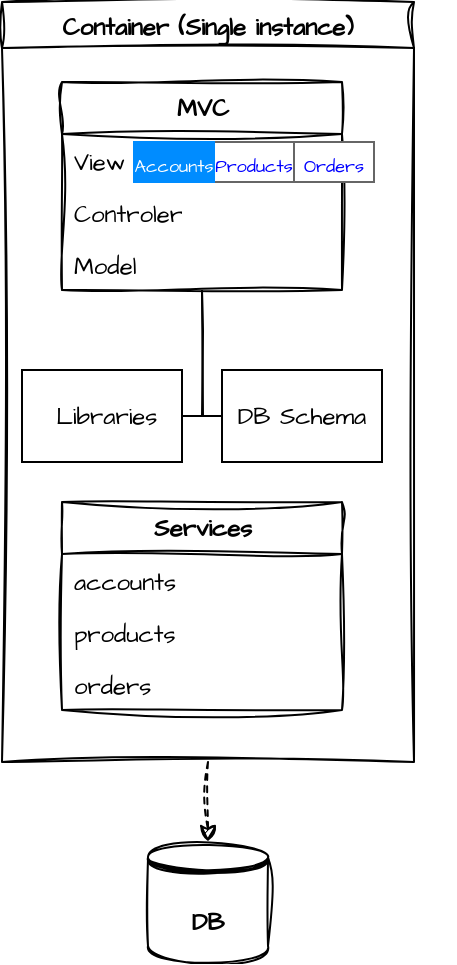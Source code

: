<mxfile version="22.1.16" type="device">
  <diagram name="Page-1" id="XLxIXfoqBBUXvLyNZZXf">
    <mxGraphModel dx="1036" dy="654" grid="1" gridSize="10" guides="1" tooltips="1" connect="1" arrows="1" fold="1" page="1" pageScale="1" pageWidth="827" pageHeight="1169" math="0" shadow="0">
      <root>
        <mxCell id="0" />
        <mxCell id="1" parent="0" />
        <mxCell id="-8HWN1AUEytgHQln095R-3" value="&lt;font face=&quot;Architects Daughter&quot;&gt;&lt;b&gt;DB&lt;/b&gt;&lt;/font&gt;" style="shape=datastore;whiteSpace=wrap;html=1;sketch=1;curveFitting=1;jiggle=2;" parent="1" vertex="1">
          <mxGeometry x="383" y="620" width="60" height="60" as="geometry" />
        </mxCell>
        <mxCell id="-8HWN1AUEytgHQln095R-9" style="rounded=1;orthogonalLoop=1;jettySize=auto;html=1;entryX=0.5;entryY=0;entryDx=0;entryDy=0;sketch=1;curveFitting=1;jiggle=2;exitX=0.5;exitY=1;exitDx=0;exitDy=0;dashed=1;" parent="1" target="-8HWN1AUEytgHQln095R-3" edge="1">
          <mxGeometry relative="1" as="geometry">
            <mxPoint x="413" y="580" as="sourcePoint" />
          </mxGeometry>
        </mxCell>
        <mxCell id="dVC1breJrf6fQVDfl0i--9" value="Container (Single instance)" style="swimlane;sketch=1;curveFitting=1;jiggle=2;fontFamily=Architects Daughter;startSize=23;fontSource=https%3A%2F%2Ffonts.googleapis.com%2Fcss%3Ffamily%3DArchitects%2BDaughter;" vertex="1" parent="1">
          <mxGeometry x="310" y="200" width="206" height="380" as="geometry" />
        </mxCell>
        <mxCell id="dVC1breJrf6fQVDfl0i--10" value="&lt;font data-font-src=&quot;https://fonts.googleapis.com/css?family=Architects+Daughter&quot; face=&quot;Architects Daughter&quot;&gt;&lt;b&gt;MVC&lt;/b&gt;&lt;/font&gt;" style="swimlane;fontStyle=0;childLayout=stackLayout;horizontal=1;startSize=26;fillColor=none;horizontalStack=0;resizeParent=1;resizeParentMax=0;resizeLast=0;collapsible=1;marginBottom=0;html=1;sketch=1;curveFitting=1;jiggle=2;" vertex="1" parent="dVC1breJrf6fQVDfl0i--9">
          <mxGeometry x="30" y="40" width="140" height="104" as="geometry" />
        </mxCell>
        <mxCell id="dVC1breJrf6fQVDfl0i--11" value="&lt;font data-font-src=&quot;https://fonts.googleapis.com/css?family=Architects+Daughter&quot; face=&quot;Architects Daughter&quot;&gt;View&lt;/font&gt;" style="text;strokeColor=none;fillColor=none;align=left;verticalAlign=top;spacingLeft=4;spacingRight=4;overflow=hidden;rotatable=0;points=[[0,0.5],[1,0.5]];portConstraint=eastwest;whiteSpace=wrap;html=1;" vertex="1" parent="dVC1breJrf6fQVDfl0i--10">
          <mxGeometry y="26" width="140" height="26" as="geometry" />
        </mxCell>
        <mxCell id="dVC1breJrf6fQVDfl0i--12" value="&lt;font data-font-src=&quot;https://fonts.googleapis.com/css?family=Architects+Daughter&quot; face=&quot;Architects Daughter&quot;&gt;Controler&lt;/font&gt;" style="text;strokeColor=none;fillColor=none;align=left;verticalAlign=top;spacingLeft=4;spacingRight=4;overflow=hidden;rotatable=0;points=[[0,0.5],[1,0.5]];portConstraint=eastwest;whiteSpace=wrap;html=1;" vertex="1" parent="dVC1breJrf6fQVDfl0i--10">
          <mxGeometry y="52" width="140" height="26" as="geometry" />
        </mxCell>
        <mxCell id="dVC1breJrf6fQVDfl0i--13" value="&lt;font face=&quot;Architects Daughter&quot;&gt;Model&lt;/font&gt;" style="text;strokeColor=none;fillColor=none;align=left;verticalAlign=top;spacingLeft=4;spacingRight=4;overflow=hidden;rotatable=0;points=[[0,0.5],[1,0.5]];portConstraint=eastwest;whiteSpace=wrap;html=1;" vertex="1" parent="dVC1breJrf6fQVDfl0i--10">
          <mxGeometry y="78" width="140" height="26" as="geometry" />
        </mxCell>
        <mxCell id="dVC1breJrf6fQVDfl0i--14" value="" style="edgeStyle=orthogonalEdgeStyle;sourcePerimeterSpacing=0;targetPerimeterSpacing=0;startArrow=none;endArrow=none;rounded=0;targetPortConstraint=eastwest;sourcePortConstraint=northsouth;curved=0;rounded=0;" edge="1" parent="dVC1breJrf6fQVDfl0i--9" target="dVC1breJrf6fQVDfl0i--16">
          <mxGeometry relative="1" as="geometry">
            <mxPoint x="100" y="144" as="sourcePoint" />
          </mxGeometry>
        </mxCell>
        <mxCell id="dVC1breJrf6fQVDfl0i--15" value="" style="edgeStyle=orthogonalEdgeStyle;sourcePerimeterSpacing=0;targetPerimeterSpacing=0;startArrow=none;endArrow=none;rounded=0;targetPortConstraint=eastwest;sourcePortConstraint=northsouth;curved=0;rounded=0;" edge="1" parent="dVC1breJrf6fQVDfl0i--9" target="dVC1breJrf6fQVDfl0i--17">
          <mxGeometry relative="1" as="geometry">
            <mxPoint x="100" y="144" as="sourcePoint" />
          </mxGeometry>
        </mxCell>
        <mxCell id="dVC1breJrf6fQVDfl0i--16" value="&lt;font face=&quot;Architects Daughter&quot;&gt;&amp;nbsp;Libraries&lt;/font&gt;" style="whiteSpace=wrap;html=1;align=center;verticalAlign=middle;treeFolding=1;treeMoving=1;" vertex="1" parent="dVC1breJrf6fQVDfl0i--9">
          <mxGeometry x="10" y="184" width="80" height="46" as="geometry" />
        </mxCell>
        <mxCell id="dVC1breJrf6fQVDfl0i--17" value="&lt;font data-font-src=&quot;https://fonts.googleapis.com/css?family=Architects+Daughter&quot; face=&quot;Architects Daughter&quot;&gt;DB Schema&lt;/font&gt;" style="whiteSpace=wrap;html=1;align=center;verticalAlign=middle;treeFolding=1;treeMoving=1;" vertex="1" parent="dVC1breJrf6fQVDfl0i--9">
          <mxGeometry x="110" y="184" width="80" height="46" as="geometry" />
        </mxCell>
        <mxCell id="dVC1breJrf6fQVDfl0i--18" value="" style="strokeWidth=1;shadow=0;dashed=0;align=center;html=1;shape=mxgraph.mockup.text.rrect;rSize=0;strokeColor=#666666;sketch=1;curveFitting=1;jiggle=2;fontSize=9;labelBorderColor=default;fontFamily=Comic Sans MS;" vertex="1" parent="dVC1breJrf6fQVDfl0i--9">
          <mxGeometry x="66" y="70" width="160" height="20" as="geometry" />
        </mxCell>
        <mxCell id="dVC1breJrf6fQVDfl0i--19" value="&lt;font data-font-src=&quot;https://fonts.googleapis.com/css?family=Architects+Daughter&quot; face=&quot;Architects Daughter&quot; style=&quot;font-size: 9px;&quot;&gt;Products&lt;/font&gt;" style="strokeColor=inherit;fillColor=inherit;gradientColor=inherit;strokeWidth=1;shadow=0;dashed=0;align=center;html=1;shape=mxgraph.mockup.text.rrect;rSize=0;fontSize=17;fontColor=#0000ff;whiteSpace=wrap;" vertex="1" parent="dVC1breJrf6fQVDfl0i--18">
          <mxGeometry x="40" width="40" height="20" as="geometry" />
        </mxCell>
        <mxCell id="dVC1breJrf6fQVDfl0i--20" value="&lt;font data-font-src=&quot;https://fonts.googleapis.com/css?family=Architects+Daughter&quot; face=&quot;Architects Daughter&quot; style=&quot;font-size: 9px;&quot;&gt;Orders&lt;/font&gt;" style="strokeColor=inherit;fillColor=inherit;gradientColor=inherit;strokeWidth=1;shadow=0;dashed=0;align=center;html=1;shape=mxgraph.mockup.text.rrect;rSize=0;fontSize=17;fontColor=#0000ff;whiteSpace=wrap;" vertex="1" parent="dVC1breJrf6fQVDfl0i--18">
          <mxGeometry x="80" width="40" height="20" as="geometry" />
        </mxCell>
        <mxCell id="dVC1breJrf6fQVDfl0i--21" value="&lt;font face=&quot;Architects Daughter&quot; style=&quot;font-size: 9px;&quot;&gt;Accounts&lt;/font&gt;" style="strokeWidth=1;shadow=0;dashed=0;align=center;html=1;shape=mxgraph.mockup.text.rrect;rSize=0;fontSize=17;fontColor=#ffffff;fillColor=#008cff;strokeColor=#008cff;whiteSpace=wrap;" vertex="1" parent="dVC1breJrf6fQVDfl0i--18">
          <mxGeometry width="40" height="20" as="geometry" />
        </mxCell>
        <mxCell id="dVC1breJrf6fQVDfl0i--26" value="&lt;font data-font-src=&quot;https://fonts.googleapis.com/css?family=Architects+Daughter&quot; face=&quot;Architects Daughter&quot;&gt;&lt;b&gt;Services&lt;/b&gt;&lt;/font&gt;" style="swimlane;fontStyle=0;childLayout=stackLayout;horizontal=1;startSize=26;fillColor=none;horizontalStack=0;resizeParent=1;resizeParentMax=0;resizeLast=0;collapsible=1;marginBottom=0;html=1;sketch=1;curveFitting=1;jiggle=2;" vertex="1" parent="dVC1breJrf6fQVDfl0i--9">
          <mxGeometry x="30" y="250" width="140" height="104" as="geometry" />
        </mxCell>
        <mxCell id="dVC1breJrf6fQVDfl0i--27" value="&lt;font data-font-src=&quot;https://fonts.googleapis.com/css?family=Architects+Daughter&quot; face=&quot;Architects Daughter&quot;&gt;accounts&lt;/font&gt;" style="text;strokeColor=none;fillColor=none;align=left;verticalAlign=top;spacingLeft=4;spacingRight=4;overflow=hidden;rotatable=0;points=[[0,0.5],[1,0.5]];portConstraint=eastwest;whiteSpace=wrap;html=1;" vertex="1" parent="dVC1breJrf6fQVDfl0i--26">
          <mxGeometry y="26" width="140" height="26" as="geometry" />
        </mxCell>
        <mxCell id="dVC1breJrf6fQVDfl0i--28" value="&lt;font data-font-src=&quot;https://fonts.googleapis.com/css?family=Architects+Daughter&quot; face=&quot;Architects Daughter&quot;&gt;products&lt;/font&gt;" style="text;strokeColor=none;fillColor=none;align=left;verticalAlign=top;spacingLeft=4;spacingRight=4;overflow=hidden;rotatable=0;points=[[0,0.5],[1,0.5]];portConstraint=eastwest;whiteSpace=wrap;html=1;" vertex="1" parent="dVC1breJrf6fQVDfl0i--26">
          <mxGeometry y="52" width="140" height="26" as="geometry" />
        </mxCell>
        <mxCell id="dVC1breJrf6fQVDfl0i--29" value="&lt;font data-font-src=&quot;https://fonts.googleapis.com/css?family=Architects+Daughter&quot; face=&quot;Architects Daughter&quot;&gt;orders&lt;/font&gt;" style="text;strokeColor=none;fillColor=none;align=left;verticalAlign=top;spacingLeft=4;spacingRight=4;overflow=hidden;rotatable=0;points=[[0,0.5],[1,0.5]];portConstraint=eastwest;whiteSpace=wrap;html=1;" vertex="1" parent="dVC1breJrf6fQVDfl0i--26">
          <mxGeometry y="78" width="140" height="26" as="geometry" />
        </mxCell>
      </root>
    </mxGraphModel>
  </diagram>
</mxfile>
